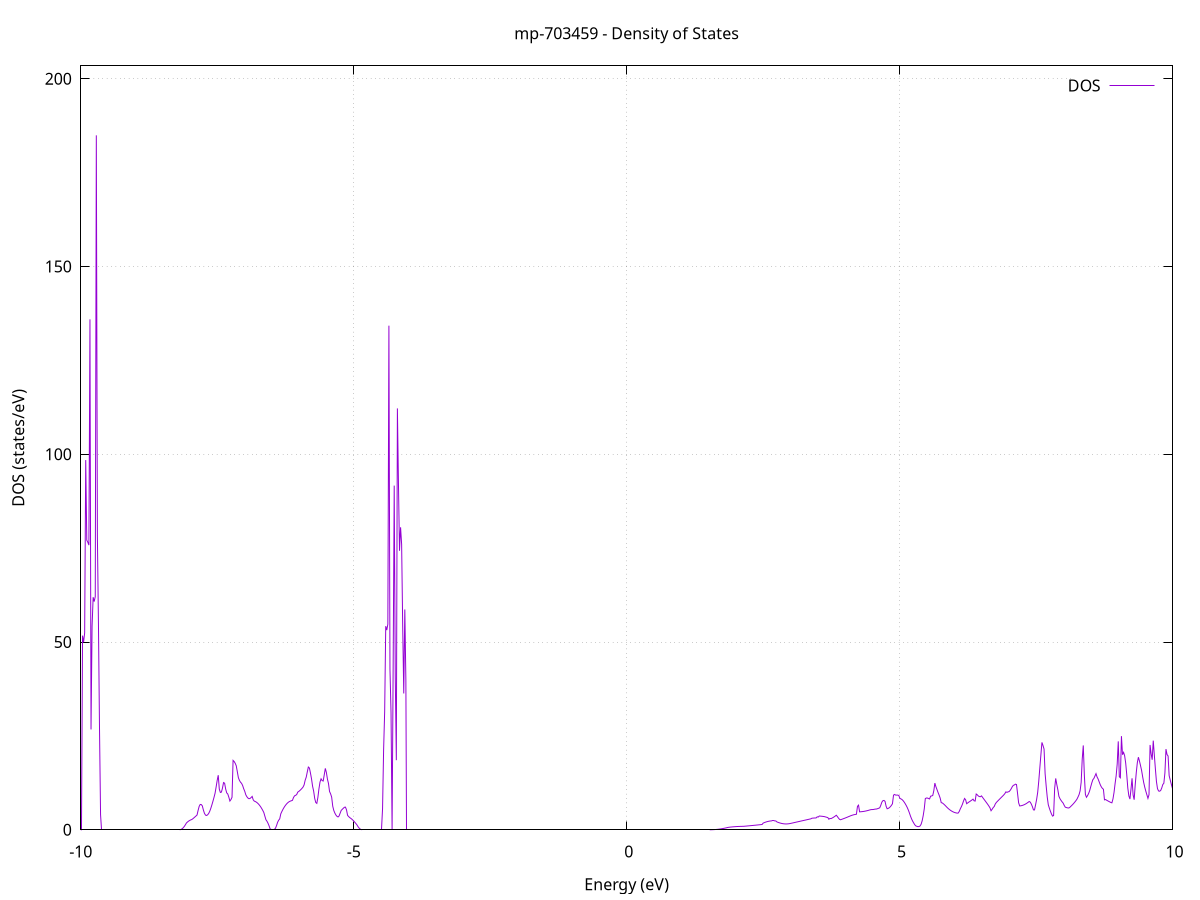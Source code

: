 set title 'mp-703459 - Density of States'
set xlabel 'Energy (eV)'
set ylabel 'DOS (states/eV)'
set grid
set xrange [-10:10]
set yrange [0:203.459]
set xzeroaxis lt -1
set terminal png size 800,600
set output 'mp-703459_dos_gnuplot.png'
plot '-' using 1:2 with lines title 'DOS'
-24.359000 0.000000
-24.339500 0.000000
-24.320100 0.000000
-24.300700 0.000000
-24.281300 0.000000
-24.261900 0.000000
-24.242400 0.000000
-24.223000 0.000000
-24.203600 0.000000
-24.184200 0.000000
-24.164800 0.000000
-24.145300 0.000000
-24.125900 0.000000
-24.106500 0.000000
-24.087100 0.000000
-24.067600 0.000000
-24.048200 0.000000
-24.028800 0.000000
-24.009400 0.000000
-23.990000 0.000000
-23.970500 0.000000
-23.951100 0.000000
-23.931700 0.000000
-23.912300 0.000000
-23.892900 0.000000
-23.873400 0.000000
-23.854000 0.000000
-23.834600 0.000000
-23.815200 0.000000
-23.795800 0.000000
-23.776300 0.000000
-23.756900 0.000000
-23.737500 0.000000
-23.718100 0.000000
-23.698600 0.000000
-23.679200 0.000000
-23.659800 0.000000
-23.640400 0.000000
-23.621000 0.000000
-23.601500 0.000000
-23.582100 0.000000
-23.562700 0.000000
-23.543300 0.000000
-23.523900 0.000000
-23.504400 0.000000
-23.485000 0.000000
-23.465600 0.000000
-23.446200 0.000000
-23.426800 0.000000
-23.407300 0.000000
-23.387900 0.000000
-23.368500 0.000000
-23.349100 0.000000
-23.329600 0.000000
-23.310200 0.000000
-23.290800 0.000000
-23.271400 0.000000
-23.252000 0.000000
-23.232500 0.000000
-23.213100 0.000000
-23.193700 0.000000
-23.174300 0.000000
-23.154900 0.000000
-23.135400 0.000000
-23.116000 0.000000
-23.096600 0.000000
-23.077200 0.000000
-23.057800 0.000000
-23.038300 0.000000
-23.018900 0.000000
-22.999500 0.000000
-22.980100 0.000000
-22.960600 0.000000
-22.941200 0.000000
-22.921800 0.000000
-22.902400 0.000000
-22.883000 0.000000
-22.863500 0.000000
-22.844100 0.000000
-22.824700 0.000000
-22.805300 0.000000
-22.785900 0.000000
-22.766400 0.000000
-22.747000 0.000000
-22.727600 0.000000
-22.708200 0.000000
-22.688800 0.000000
-22.669300 0.000000
-22.649900 0.000000
-22.630500 0.000000
-22.611100 0.000000
-22.591600 0.004800
-22.572200 0.696000
-22.552800 2.556900
-22.533400 4.696600
-22.514000 5.543200
-22.494500 5.868200
-22.475100 6.819500
-22.455700 7.819100
-22.436300 11.737300
-22.416900 13.962700
-22.397400 11.924900
-22.378000 9.285800
-22.358600 9.576100
-22.339200 11.947300
-22.319800 14.297200
-22.300300 16.611300
-22.280900 23.280900
-22.261500 24.673600
-22.242100 19.094200
-22.222600 22.243700
-22.203200 22.740400
-22.183800 19.374300
-22.164400 18.256000
-22.145000 14.407600
-22.125500 23.028400
-22.106100 34.092700
-22.086700 29.397000
-22.067300 25.472700
-22.047900 24.138200
-22.028400 24.083700
-22.009000 21.648500
-21.989600 18.915600
-21.970200 19.965900
-21.950800 18.931800
-21.931300 16.243100
-21.911900 15.037200
-21.892500 13.592600
-21.873100 11.793300
-21.853600 9.639200
-21.834200 5.021400
-21.814800 3.050300
-21.795400 0.480300
-21.776000 0.000000
-21.756500 0.118400
-21.737100 2.664300
-21.717700 4.636200
-21.698300 7.932900
-21.678900 11.013200
-21.659400 12.748600
-21.640000 14.166200
-21.620600 15.266100
-21.601200 17.280400
-21.581800 18.834200
-21.562300 18.463100
-21.542900 18.611800
-21.523500 21.248700
-21.504100 21.972800
-21.484600 22.706700
-21.465200 23.612800
-21.445800 27.674800
-21.426400 31.234600
-21.407000 21.403900
-21.387500 12.787100
-21.368100 15.074900
-21.348700 17.066300
-21.329300 18.613600
-21.309900 21.384900
-21.290400 18.464800
-21.271000 17.845300
-21.251600 21.286900
-21.232200 20.231200
-21.212800 14.710600
-21.193300 13.009000
-21.173900 11.287700
-21.154500 9.546900
-21.135100 7.866500
-21.115600 7.728200
-21.096200 9.304700
-21.076800 11.590100
-21.057400 10.925500
-21.038000 8.716900
-21.018500 6.321200
-20.999100 5.641100
-20.979700 4.989100
-20.960300 4.621300
-20.940900 4.284500
-20.921400 3.629900
-20.902000 2.207900
-20.882600 0.906500
-20.863200 0.175000
-20.843800 0.000000
-20.824300 0.000000
-20.804900 0.000000
-20.785500 0.000000
-20.766100 0.000000
-20.746600 0.000000
-20.727200 0.000000
-20.707800 0.000000
-20.688400 0.000000
-20.669000 0.000000
-20.649500 0.000000
-20.630100 0.000000
-20.610700 0.000000
-20.591300 0.000000
-20.571900 0.000000
-20.552400 0.000000
-20.533000 0.000000
-20.513600 0.000000
-20.494200 0.000000
-20.474800 0.000000
-20.455300 0.000000
-20.435900 0.000000
-20.416500 0.000000
-20.397100 0.000000
-20.377600 0.000000
-20.358200 0.000000
-20.338800 0.000000
-20.319400 0.000000
-20.300000 0.000000
-20.280500 0.000000
-20.261100 0.000000
-20.241700 0.000000
-20.222300 0.000000
-20.202900 0.000000
-20.183400 0.000000
-20.164000 0.000000
-20.144600 0.000000
-20.125200 0.000000
-20.105700 0.000000
-20.086300 0.000000
-20.066900 0.000000
-20.047500 0.000000
-20.028100 0.000000
-20.008600 0.000000
-19.989200 0.000000
-19.969800 0.000000
-19.950400 0.000000
-19.931000 0.000000
-19.911500 0.000000
-19.892100 0.000000
-19.872700 0.000000
-19.853300 0.000000
-19.833900 0.000000
-19.814400 0.000000
-19.795000 0.000000
-19.775600 0.000000
-19.756200 0.000000
-19.736700 0.000000
-19.717300 0.000000
-19.697900 0.000000
-19.678500 0.000000
-19.659100 0.000000
-19.639600 0.000000
-19.620200 0.000000
-19.600800 0.000000
-19.581400 0.000000
-19.562000 0.000000
-19.542500 0.000000
-19.523100 0.000000
-19.503700 0.000000
-19.484300 0.000000
-19.464900 0.000000
-19.445400 0.000000
-19.426000 0.000000
-19.406600 0.000000
-19.387200 0.000000
-19.367700 0.000000
-19.348300 0.000000
-19.328900 0.000000
-19.309500 0.000000
-19.290100 0.000000
-19.270600 0.000000
-19.251200 0.000000
-19.231800 0.000000
-19.212400 0.000000
-19.193000 0.000000
-19.173500 0.000000
-19.154100 0.000000
-19.134700 0.000000
-19.115300 0.000000
-19.095900 0.000000
-19.076400 0.000000
-19.057000 0.000000
-19.037600 0.000000
-19.018200 0.000000
-18.998700 0.000000
-18.979300 0.000000
-18.959900 0.000000
-18.940500 0.000000
-18.921100 0.000000
-18.901600 0.000000
-18.882200 0.000000
-18.862800 0.000000
-18.843400 0.000000
-18.824000 0.000000
-18.804500 0.000000
-18.785100 0.000000
-18.765700 0.000000
-18.746300 0.000000
-18.726900 0.000000
-18.707400 0.000000
-18.688000 0.000000
-18.668600 0.000000
-18.649200 0.000000
-18.629700 0.000000
-18.610300 0.000000
-18.590900 0.000000
-18.571500 0.000000
-18.552100 0.000000
-18.532600 0.000000
-18.513200 0.000000
-18.493800 0.000000
-18.474400 0.000000
-18.455000 0.000000
-18.435500 0.000000
-18.416100 0.000000
-18.396700 0.000000
-18.377300 0.000000
-18.357900 0.000000
-18.338400 0.000000
-18.319000 0.000000
-18.299600 0.000000
-18.280200 0.000000
-18.260700 0.000000
-18.241300 0.000000
-18.221900 0.000000
-18.202500 0.000000
-18.183100 0.000000
-18.163600 0.000000
-18.144200 0.000000
-18.124800 0.000000
-18.105400 0.000000
-18.086000 0.000000
-18.066500 0.000000
-18.047100 0.000000
-18.027700 0.000000
-18.008300 0.000000
-17.988900 0.000000
-17.969400 0.000000
-17.950000 0.000000
-17.930600 0.000000
-17.911200 0.000000
-17.891700 0.000000
-17.872300 0.000000
-17.852900 0.000000
-17.833500 0.000000
-17.814100 0.000000
-17.794600 0.000000
-17.775200 0.000000
-17.755800 0.000000
-17.736400 0.000000
-17.717000 0.000000
-17.697500 0.000000
-17.678100 0.000000
-17.658700 0.000000
-17.639300 0.000000
-17.619900 0.000000
-17.600400 0.000000
-17.581000 0.000000
-17.561600 0.000000
-17.542200 0.000000
-17.522700 0.000000
-17.503300 0.000000
-17.483900 0.000000
-17.464500 0.000000
-17.445100 0.000000
-17.425600 0.000000
-17.406200 0.000000
-17.386800 0.000000
-17.367400 0.000000
-17.348000 0.000000
-17.328500 0.000000
-17.309100 0.000000
-17.289700 0.000000
-17.270300 0.000000
-17.250900 0.000000
-17.231400 0.000000
-17.212000 0.000000
-17.192600 0.000000
-17.173200 0.000000
-17.153700 0.000000
-17.134300 0.000000
-17.114900 0.000000
-17.095500 0.000000
-17.076100 0.000000
-17.056600 0.000000
-17.037200 0.000000
-17.017800 0.000000
-16.998400 0.000000
-16.979000 0.000000
-16.959500 0.000000
-16.940100 0.000000
-16.920700 0.000000
-16.901300 0.000000
-16.881900 0.000000
-16.862400 0.000000
-16.843000 0.000000
-16.823600 0.000000
-16.804200 0.000000
-16.784700 0.000000
-16.765300 0.000000
-16.745900 0.000000
-16.726500 0.000000
-16.707100 0.000000
-16.687600 0.000000
-16.668200 0.000000
-16.648800 0.000000
-16.629400 0.000000
-16.610000 0.000000
-16.590500 0.000000
-16.571100 0.000000
-16.551700 0.000000
-16.532300 0.000000
-16.512900 0.000000
-16.493400 0.000000
-16.474000 0.000000
-16.454600 0.000000
-16.435200 0.000000
-16.415700 0.000000
-16.396300 0.000000
-16.376900 0.000000
-16.357500 0.000000
-16.338100 0.000000
-16.318600 0.000000
-16.299200 0.000000
-16.279800 0.000000
-16.260400 0.000000
-16.241000 0.000000
-16.221500 0.000000
-16.202100 0.000000
-16.182700 0.000000
-16.163300 0.000000
-16.143900 0.000000
-16.124400 0.000000
-16.105000 0.000000
-16.085600 0.000000
-16.066200 0.000000
-16.046700 0.000000
-16.027300 0.000000
-16.007900 0.000000
-15.988500 0.000000
-15.969100 0.000000
-15.949600 0.000000
-15.930200 0.000000
-15.910800 0.000000
-15.891400 0.000000
-15.872000 0.000000
-15.852500 0.000000
-15.833100 0.000000
-15.813700 0.000000
-15.794300 0.000000
-15.774900 0.000000
-15.755400 0.000000
-15.736000 0.000000
-15.716600 0.000000
-15.697200 0.000000
-15.677700 0.000000
-15.658300 0.000000
-15.638900 0.000000
-15.619500 0.000000
-15.600100 0.000000
-15.580600 0.000000
-15.561200 0.000000
-15.541800 0.000000
-15.522400 0.000000
-15.503000 0.000000
-15.483500 0.000000
-15.464100 0.000000
-15.444700 0.000000
-15.425300 0.000000
-15.405900 0.000000
-15.386400 0.000000
-15.367000 0.000000
-15.347600 0.000000
-15.328200 0.000000
-15.308700 0.000000
-15.289300 0.000000
-15.269900 0.000000
-15.250500 0.000000
-15.231100 0.000000
-15.211600 0.000000
-15.192200 0.000000
-15.172800 0.000000
-15.153400 0.000000
-15.134000 0.000000
-15.114500 0.000000
-15.095100 0.000000
-15.075700 0.000000
-15.056300 0.000000
-15.036900 0.000000
-15.017400 0.000000
-14.998000 0.000000
-14.978600 0.000000
-14.959200 0.000000
-14.939700 0.000000
-14.920300 0.000000
-14.900900 0.000000
-14.881500 0.000000
-14.862100 0.000000
-14.842600 0.000000
-14.823200 0.000000
-14.803800 0.000000
-14.784400 0.000000
-14.765000 0.000000
-14.745500 0.000000
-14.726100 0.000000
-14.706700 0.000000
-14.687300 0.000000
-14.667900 0.000000
-14.648400 0.000000
-14.629000 0.000000
-14.609600 0.000000
-14.590200 0.000000
-14.570700 0.000000
-14.551300 0.000000
-14.531900 0.000000
-14.512500 0.000000
-14.493100 0.000000
-14.473600 0.000000
-14.454200 0.000000
-14.434800 0.000000
-14.415400 0.000000
-14.396000 0.000000
-14.376500 0.000000
-14.357100 0.000000
-14.337700 0.000000
-14.318300 0.000000
-14.298900 0.000000
-14.279400 0.000000
-14.260000 0.000000
-14.240600 0.000000
-14.221200 0.000000
-14.201700 0.000000
-14.182300 0.000000
-14.162900 0.000000
-14.143500 0.000000
-14.124100 0.000000
-14.104600 0.000000
-14.085200 0.000000
-14.065800 0.000000
-14.046400 0.000000
-14.027000 0.000000
-14.007500 0.000000
-13.988100 0.000000
-13.968700 0.000000
-13.949300 0.000000
-13.929900 0.000000
-13.910400 0.000000
-13.891000 0.000000
-13.871600 0.000000
-13.852200 0.000000
-13.832700 0.000000
-13.813300 0.000000
-13.793900 0.000000
-13.774500 0.000000
-13.755100 0.000000
-13.735600 0.000000
-13.716200 0.000000
-13.696800 0.000000
-13.677400 0.000000
-13.658000 0.000000
-13.638500 0.000000
-13.619100 0.000000
-13.599700 0.000000
-13.580300 0.000000
-13.560900 0.000000
-13.541400 0.000000
-13.522000 0.000000
-13.502600 0.000000
-13.483200 0.000000
-13.463700 0.000000
-13.444300 0.000000
-13.424900 0.000000
-13.405500 0.000000
-13.386100 0.000000
-13.366600 0.000000
-13.347200 0.000000
-13.327800 0.000000
-13.308400 0.000000
-13.289000 0.000000
-13.269500 0.000000
-13.250100 0.000000
-13.230700 0.000000
-13.211300 0.000000
-13.191800 0.000000
-13.172400 0.000000
-13.153000 0.000000
-13.133600 0.000000
-13.114200 0.000000
-13.094700 0.000000
-13.075300 0.000000
-13.055900 0.000000
-13.036500 0.000000
-13.017100 0.000000
-12.997600 0.000000
-12.978200 0.000000
-12.958800 0.000000
-12.939400 0.000000
-12.920000 0.000000
-12.900500 0.000000
-12.881100 0.000000
-12.861700 0.000000
-12.842300 0.000000
-12.822800 0.000000
-12.803400 0.000000
-12.784000 0.000000
-12.764600 0.000000
-12.745200 0.000000
-12.725700 0.000000
-12.706300 0.000000
-12.686900 0.000000
-12.667500 0.000000
-12.648100 0.000000
-12.628600 0.000000
-12.609200 0.000000
-12.589800 0.000000
-12.570400 0.000000
-12.551000 0.000000
-12.531500 0.000000
-12.512100 0.000000
-12.492700 0.000000
-12.473300 0.000000
-12.453800 0.000000
-12.434400 0.000000
-12.415000 0.000000
-12.395600 0.000000
-12.376200 0.000000
-12.356700 0.000000
-12.337300 0.000000
-12.317900 0.000000
-12.298500 0.000000
-12.279100 0.000000
-12.259600 0.000000
-12.240200 0.000000
-12.220800 0.000000
-12.201400 0.000000
-12.182000 0.000000
-12.162500 0.000000
-12.143100 0.000000
-12.123700 0.000000
-12.104300 0.000000
-12.084800 0.000000
-12.065400 0.000000
-12.046000 0.000000
-12.026600 0.000000
-12.007200 0.000000
-11.987700 0.000000
-11.968300 0.000000
-11.948900 0.000000
-11.929500 0.000000
-11.910100 0.000000
-11.890600 0.000000
-11.871200 0.000000
-11.851800 0.000000
-11.832400 0.000000
-11.813000 0.000000
-11.793500 0.000000
-11.774100 0.000000
-11.754700 0.000000
-11.735300 0.000000
-11.715800 0.000000
-11.696400 0.000000
-11.677000 0.000000
-11.657600 0.000000
-11.638200 0.000000
-11.618700 0.000000
-11.599300 0.000000
-11.579900 0.000000
-11.560500 0.000000
-11.541100 0.000000
-11.521600 0.000000
-11.502200 0.000000
-11.482800 0.000000
-11.463400 0.000000
-11.444000 0.000000
-11.424500 0.000000
-11.405100 0.000000
-11.385700 0.000000
-11.366300 0.000000
-11.346800 0.000000
-11.327400 0.000000
-11.308000 0.000000
-11.288600 0.000000
-11.269200 0.000000
-11.249700 0.000000
-11.230300 0.000000
-11.210900 0.000000
-11.191500 0.000000
-11.172100 0.000000
-11.152600 0.000000
-11.133200 0.000000
-11.113800 0.000000
-11.094400 0.000000
-11.075000 0.000000
-11.055500 0.000000
-11.036100 0.000000
-11.016700 0.000000
-10.997300 0.000000
-10.977800 0.000000
-10.958400 0.000000
-10.939000 0.000000
-10.919600 0.000000
-10.900200 0.000000
-10.880700 0.000000
-10.861300 0.000000
-10.841900 0.000000
-10.822500 0.000000
-10.803100 0.000000
-10.783600 0.000000
-10.764200 0.000000
-10.744800 0.000000
-10.725400 0.000000
-10.706000 0.000000
-10.686500 0.000000
-10.667100 0.000000
-10.647700 0.000000
-10.628300 0.000000
-10.608800 0.000000
-10.589400 0.000000
-10.570000 0.000000
-10.550600 0.000000
-10.531200 0.000000
-10.511700 0.000000
-10.492300 0.000000
-10.472900 0.000000
-10.453500 0.000000
-10.434100 0.000000
-10.414600 0.000000
-10.395200 0.000000
-10.375800 0.000000
-10.356400 0.000000
-10.337000 0.000000
-10.317500 0.000000
-10.298100 0.000000
-10.278700 0.000000
-10.259300 0.000000
-10.239800 0.000000
-10.220400 0.000000
-10.201000 0.000000
-10.181600 0.000000
-10.162200 0.000000
-10.142700 0.000000
-10.123300 0.000000
-10.103900 0.000000
-10.084500 0.000000
-10.065100 0.000000
-10.045600 0.000000
-10.026200 0.000000
-10.006800 0.000000
-9.987400 0.000000
-9.968000 51.710200
-9.948500 49.960600
-9.929100 52.451500
-9.909700 98.464300
-9.890300 77.132100
-9.870800 76.567000
-9.851400 75.818200
-9.832000 135.949700
-9.812600 26.716000
-9.793200 54.207700
-9.773700 61.943900
-9.754300 60.782700
-9.734900 62.101800
-9.715500 184.962600
-9.696100 78.384600
-9.676600 55.004100
-9.657200 27.086400
-9.637800 4.003800
-9.618400 0.000000
-9.599000 0.000000
-9.579500 0.000000
-9.560100 0.000000
-9.540700 0.000000
-9.521300 0.000000
-9.501800 0.000000
-9.482400 0.000000
-9.463000 0.000000
-9.443600 0.000000
-9.424200 0.000000
-9.404700 0.000000
-9.385300 0.000000
-9.365900 0.000000
-9.346500 0.000000
-9.327100 0.000000
-9.307600 0.000000
-9.288200 0.000000
-9.268800 0.000000
-9.249400 0.000000
-9.230000 0.000000
-9.210500 0.000000
-9.191100 0.000000
-9.171700 0.000000
-9.152300 0.000000
-9.132800 0.000000
-9.113400 0.000000
-9.094000 0.000000
-9.074600 0.000000
-9.055200 0.000000
-9.035700 0.000000
-9.016300 0.000000
-8.996900 0.000000
-8.977500 0.000000
-8.958100 0.000000
-8.938600 0.000000
-8.919200 0.000000
-8.899800 0.000000
-8.880400 0.000000
-8.861000 0.000000
-8.841500 0.000000
-8.822100 0.000000
-8.802700 0.000000
-8.783300 0.000000
-8.763800 0.000000
-8.744400 0.000000
-8.725000 0.000000
-8.705600 0.000000
-8.686200 0.000000
-8.666700 0.000000
-8.647300 0.000000
-8.627900 0.000000
-8.608500 0.000000
-8.589100 0.000000
-8.569600 0.000000
-8.550200 0.000000
-8.530800 0.000000
-8.511400 0.000000
-8.492000 0.000000
-8.472500 0.000000
-8.453100 0.000000
-8.433700 0.000000
-8.414300 0.000000
-8.394800 0.000000
-8.375400 0.000000
-8.356000 0.000000
-8.336600 0.000000
-8.317200 0.000000
-8.297700 0.000000
-8.278300 0.000000
-8.258900 0.000000
-8.239500 0.000000
-8.220100 0.000000
-8.200600 0.000000
-8.181200 0.015000
-8.161800 0.107800
-8.142400 0.285400
-8.123000 0.547900
-8.103500 0.895200
-8.084100 1.327300
-8.064700 1.808000
-8.045300 2.070600
-8.025800 2.293500
-8.006400 2.476700
-7.987000 2.620200
-7.967600 2.724000
-7.948200 2.925100
-7.928700 3.164900
-7.909300 3.412400
-7.889900 3.667600
-7.870500 3.930500
-7.851100 5.147400
-7.831600 6.223000
-7.812200 6.747200
-7.792800 6.718100
-7.773400 6.364300
-7.754000 5.251100
-7.734500 4.379400
-7.715100 3.901400
-7.695700 3.807300
-7.676300 3.983700
-7.656800 4.360300
-7.637400 4.936900
-7.618000 5.713600
-7.598600 6.618000
-7.579200 7.588400
-7.559700 8.624600
-7.540300 9.726700
-7.520900 11.367800
-7.501500 13.135100
-7.482100 14.534100
-7.462600 10.821500
-7.443200 9.943600
-7.423800 10.031300
-7.404400 11.097400
-7.385000 12.578600
-7.365500 12.410800
-7.346100 10.870300
-7.326700 9.822100
-7.307300 9.529500
-7.287800 8.683300
-7.268400 7.652700
-7.249000 8.045000
-7.229600 8.656100
-7.210200 18.481800
-7.190700 18.189600
-7.171300 17.714100
-7.151900 17.043400
-7.132500 15.462100
-7.113100 13.883700
-7.093600 13.154700
-7.074200 12.678600
-7.054800 12.372300
-7.035400 11.809600
-7.016000 10.948200
-6.996500 10.255500
-6.977100 9.321700
-6.957700 8.807900
-6.938300 8.453500
-6.918800 8.274100
-6.899400 8.340300
-6.880000 8.584700
-6.860600 8.885300
-6.841200 7.972800
-6.821700 7.633400
-6.802300 7.521300
-6.782900 7.353000
-6.763500 7.128600
-6.744100 6.847900
-6.724600 6.511100
-6.705200 6.118100
-6.685800 5.669000
-6.666400 5.163600
-6.647000 4.602100
-6.627500 3.615900
-6.608100 2.668400
-6.588700 2.263200
-6.569300 1.710500
-6.549800 1.010200
-6.530400 0.197400
-6.511000 0.000000
-6.491600 0.000000
-6.472200 0.000000
-6.452700 0.099500
-6.433300 0.417300
-6.413900 1.112400
-6.394500 1.986700
-6.375100 2.542300
-6.355600 2.914200
-6.336200 4.240700
-6.316800 4.856000
-6.297400 5.411800
-6.278000 5.908200
-6.258500 6.345100
-6.239100 6.722500
-6.219700 7.040500
-6.200300 7.298900
-6.180800 7.497900
-6.161400 7.637400
-6.142000 7.728400
-6.122600 7.840200
-6.103200 8.586500
-6.083700 9.038500
-6.064300 9.174800
-6.044900 9.374300
-6.025500 10.025500
-6.006100 10.214800
-5.986600 10.458600
-5.967200 10.730900
-5.947800 11.031900
-5.928400 11.372400
-5.908900 11.956900
-5.889500 13.196300
-5.870100 14.007600
-5.850700 15.407100
-5.831300 16.708200
-5.811800 16.453800
-5.792400 15.104500
-5.773000 13.561400
-5.753600 11.610300
-5.734200 10.308400
-5.714700 8.348800
-5.695300 7.258700
-5.675900 7.028400
-5.656500 8.616700
-5.637100 10.917300
-5.617600 12.700700
-5.598200 13.573300
-5.578800 13.105300
-5.559400 12.985400
-5.539900 14.626300
-5.520500 16.350500
-5.501100 15.288900
-5.481700 13.499200
-5.462300 12.319400
-5.442800 10.199400
-5.423400 9.569600
-5.404000 8.689800
-5.384600 6.290500
-5.365200 5.153600
-5.345700 4.451900
-5.326300 3.927200
-5.306900 3.579600
-5.287500 3.411700
-5.268100 3.675400
-5.248600 4.425200
-5.229200 5.152600
-5.209800 5.447500
-5.190400 5.727100
-5.170900 5.991300
-5.151500 6.039100
-5.132100 5.309400
-5.112700 3.843800
-5.093300 3.524400
-5.073800 3.251400
-5.054400 3.057100
-5.035000 2.828900
-5.015600 2.567000
-4.996200 2.271300
-4.976700 1.942000
-4.957300 1.610900
-4.937900 1.235200
-4.918500 0.776500
-4.899100 0.423800
-4.879600 0.177100
-4.860200 0.036300
-4.840800 0.000000
-4.821400 0.000000
-4.801900 0.000000
-4.782500 0.000000
-4.763100 0.000000
-4.743700 0.000000
-4.724300 0.000000
-4.704800 0.000000
-4.685400 0.000000
-4.666000 0.000000
-4.646600 0.000000
-4.627200 0.000000
-4.607700 0.000000
-4.588300 0.000000
-4.568900 0.000000
-4.549500 0.000000
-4.530100 0.000000
-4.510600 0.000000
-4.491200 0.000000
-4.471800 5.611100
-4.452400 21.283300
-4.432900 31.514300
-4.413500 54.229700
-4.394100 53.184700
-4.374700 54.770000
-4.355300 134.262200
-4.335800 42.839600
-4.316400 31.148700
-4.297000 0.000000
-4.277600 43.239800
-4.258200 91.668000
-4.238700 40.753900
-4.219300 18.534000
-4.199900 112.222100
-4.180500 92.364500
-4.161100 74.302000
-4.141600 80.564500
-4.122200 76.016700
-4.102800 54.304900
-4.083400 36.310700
-4.063900 58.674900
-4.044500 39.875700
-4.025100 0.000000
-4.005700 0.000000
-3.986300 0.000000
-3.966800 0.000000
-3.947400 0.000000
-3.928000 0.000000
-3.908600 0.000000
-3.889200 0.000000
-3.869700 0.000000
-3.850300 0.000000
-3.830900 0.000000
-3.811500 0.000000
-3.792100 0.000000
-3.772600 0.000000
-3.753200 0.000000
-3.733800 0.000000
-3.714400 0.000000
-3.694900 0.000000
-3.675500 0.000000
-3.656100 0.000000
-3.636700 0.000000
-3.617300 0.000000
-3.597800 0.000000
-3.578400 0.000000
-3.559000 0.000000
-3.539600 0.000000
-3.520200 0.000000
-3.500700 0.000000
-3.481300 0.000000
-3.461900 0.000000
-3.442500 0.000000
-3.423100 0.000000
-3.403600 0.000000
-3.384200 0.000000
-3.364800 0.000000
-3.345400 0.000000
-3.325900 0.000000
-3.306500 0.000000
-3.287100 0.000000
-3.267700 0.000000
-3.248300 0.000000
-3.228800 0.000000
-3.209400 0.000000
-3.190000 0.000000
-3.170600 0.000000
-3.151200 0.000000
-3.131700 0.000000
-3.112300 0.000000
-3.092900 0.000000
-3.073500 0.000000
-3.054100 0.000000
-3.034600 0.000000
-3.015200 0.000000
-2.995800 0.000000
-2.976400 0.000000
-2.956900 0.000000
-2.937500 0.000000
-2.918100 0.000000
-2.898700 0.000000
-2.879300 0.000000
-2.859800 0.000000
-2.840400 0.000000
-2.821000 0.000000
-2.801600 0.000000
-2.782200 0.000000
-2.762700 0.000000
-2.743300 0.000000
-2.723900 0.000000
-2.704500 0.000000
-2.685100 0.000000
-2.665600 0.000000
-2.646200 0.000000
-2.626800 0.000000
-2.607400 0.000000
-2.587900 0.000000
-2.568500 0.000000
-2.549100 0.000000
-2.529700 0.000000
-2.510300 0.000000
-2.490800 0.000000
-2.471400 0.000000
-2.452000 0.000000
-2.432600 0.000000
-2.413200 0.000000
-2.393700 0.000000
-2.374300 0.000000
-2.354900 0.000000
-2.335500 0.000000
-2.316100 0.000000
-2.296600 0.000000
-2.277200 0.000000
-2.257800 0.000000
-2.238400 0.000000
-2.218900 0.000000
-2.199500 0.000000
-2.180100 0.000000
-2.160700 0.000000
-2.141300 0.000000
-2.121800 0.000000
-2.102400 0.000000
-2.083000 0.000000
-2.063600 0.000000
-2.044200 0.000000
-2.024700 0.000000
-2.005300 0.000000
-1.985900 0.000000
-1.966500 0.000000
-1.947100 0.000000
-1.927600 0.000000
-1.908200 0.000000
-1.888800 0.000000
-1.869400 0.000000
-1.849900 0.000000
-1.830500 0.000000
-1.811100 0.000000
-1.791700 0.000000
-1.772300 0.000000
-1.752800 0.000000
-1.733400 0.000000
-1.714000 0.000000
-1.694600 0.000000
-1.675200 0.000000
-1.655700 0.000000
-1.636300 0.000000
-1.616900 0.000000
-1.597500 0.000000
-1.578100 0.000000
-1.558600 0.000000
-1.539200 0.000000
-1.519800 0.000000
-1.500400 0.000000
-1.480900 0.000000
-1.461500 0.000000
-1.442100 0.000000
-1.422700 0.000000
-1.403300 0.000000
-1.383800 0.000000
-1.364400 0.000000
-1.345000 0.000000
-1.325600 0.000000
-1.306200 0.000000
-1.286700 0.000000
-1.267300 0.000000
-1.247900 0.000000
-1.228500 0.000000
-1.209100 0.000000
-1.189600 0.000000
-1.170200 0.000000
-1.150800 0.000000
-1.131400 0.000000
-1.111900 0.000000
-1.092500 0.000000
-1.073100 0.000000
-1.053700 0.000000
-1.034300 0.000000
-1.014800 0.000000
-0.995400 0.000000
-0.976000 0.000000
-0.956600 0.000000
-0.937200 0.000000
-0.917700 0.000000
-0.898300 0.000000
-0.878900 0.000000
-0.859500 0.000000
-0.840100 0.000000
-0.820600 0.000000
-0.801200 0.000000
-0.781800 0.000000
-0.762400 0.000000
-0.742900 0.000000
-0.723500 0.000000
-0.704100 0.000000
-0.684700 0.000000
-0.665300 0.000000
-0.645800 0.000000
-0.626400 0.000000
-0.607000 0.000000
-0.587600 0.000000
-0.568200 0.000000
-0.548700 0.000000
-0.529300 0.000000
-0.509900 0.000000
-0.490500 0.000000
-0.471100 0.000000
-0.451600 0.000000
-0.432200 0.000000
-0.412800 0.000000
-0.393400 0.000000
-0.373900 0.000000
-0.354500 0.000000
-0.335100 0.000000
-0.315700 0.000000
-0.296300 0.000000
-0.276800 0.000000
-0.257400 0.000000
-0.238000 0.000000
-0.218600 0.000000
-0.199200 0.000000
-0.179700 0.000000
-0.160300 0.000000
-0.140900 0.000000
-0.121500 0.000000
-0.102100 0.000000
-0.082600 0.000000
-0.063200 0.000000
-0.043800 0.000000
-0.024400 0.000000
-0.004900 0.000000
0.014500 0.000000
0.033900 0.000000
0.053300 0.000000
0.072700 0.000000
0.092200 0.000000
0.111600 0.000000
0.131000 0.000000
0.150400 0.000000
0.169800 0.000000
0.189300 0.000000
0.208700 0.000000
0.228100 0.000000
0.247500 0.000000
0.266900 0.000000
0.286400 0.000000
0.305800 0.000000
0.325200 0.000000
0.344600 0.000000
0.364100 0.000000
0.383500 0.000000
0.402900 0.000000
0.422300 0.000000
0.441700 0.000000
0.461200 0.000000
0.480600 0.000000
0.500000 0.000000
0.519400 0.000000
0.538800 0.000000
0.558300 0.000000
0.577700 0.000000
0.597100 0.000000
0.616500 0.000000
0.635900 0.000000
0.655400 0.000000
0.674800 0.000000
0.694200 0.000000
0.713600 0.000000
0.733100 0.000000
0.752500 0.000000
0.771900 0.000000
0.791300 0.000000
0.810700 0.000000
0.830200 0.000000
0.849600 0.000000
0.869000 0.000000
0.888400 0.000000
0.907800 0.000000
0.927300 0.000000
0.946700 0.000000
0.966100 0.000000
0.985500 0.000000
1.005000 0.000000
1.024400 0.000000
1.043800 0.000000
1.063200 0.000000
1.082600 0.000000
1.102100 0.000000
1.121500 0.000000
1.140900 0.000000
1.160300 0.000000
1.179700 0.000000
1.199200 0.000000
1.218600 0.000000
1.238000 0.000000
1.257400 0.000000
1.276800 0.000000
1.296300 0.000000
1.315700 0.000000
1.335100 0.000000
1.354500 0.000000
1.374000 0.000000
1.393400 0.000000
1.412800 0.000000
1.432200 0.000000
1.451600 0.000000
1.471100 0.000000
1.490500 0.000000
1.509900 0.000000
1.529300 0.001700
1.548700 0.007300
1.568200 0.016900
1.587600 0.030400
1.607000 0.047900
1.626400 0.069300
1.645800 0.094700
1.665300 0.124000
1.684700 0.157300
1.704100 0.194500
1.723500 0.235700
1.743000 0.280800
1.762400 0.329900
1.781800 0.382900
1.801200 0.439900
1.820600 0.501000
1.840100 0.567400
1.859500 0.639100
1.878900 0.679400
1.898300 0.711400
1.917700 0.741200
1.937200 0.768700
1.956600 0.794000
1.976000 0.817000
1.995400 0.837700
2.014800 0.856200
2.034300 0.872500
2.053700 0.886500
2.073100 0.898200
2.092500 0.907700
2.112000 0.915000
2.131400 0.920000
2.150800 0.933300
2.170200 0.959100
2.189600 0.985100
2.209100 1.011400
2.228500 1.037900
2.247900 1.064700
2.267300 1.091700
2.286700 1.119000
2.306200 1.146600
2.325600 1.174300
2.345000 1.202400
2.364400 1.230700
2.383800 1.259200
2.403300 1.288000
2.422700 1.317000
2.442100 1.346300
2.461500 1.375900
2.481000 1.405700
2.500400 1.772700
2.519800 1.894500
2.539200 2.003200
2.558600 2.098500
2.578100 2.180700
2.597500 2.249300
2.616900 2.304100
2.636300 2.345100
2.655700 2.372300
2.675200 2.385600
2.694600 2.385000
2.714000 2.370700
2.733400 2.342500
2.752800 2.096800
2.772300 1.986400
2.791700 1.886100
2.811100 1.797900
2.830500 1.722000
2.850000 1.658400
2.869400 1.607100
2.888800 1.573700
2.908200 1.556100
2.927600 1.554100
2.947100 1.567600
2.966500 1.596600
2.985900 1.641200
3.005300 1.697900
3.024700 1.761100
3.044200 1.825600
3.063600 1.890000
3.083000 1.954400
3.102400 2.018700
3.121800 2.083000
3.141300 2.147200
3.160700 2.211300
3.180100 2.275400
3.199500 2.339400
3.219000 2.403300
3.238400 2.467200
3.257800 2.531100
3.277200 2.594800
3.296600 2.658600
3.316100 2.722200
3.335500 2.785800
3.354900 2.849300
3.374300 2.912800
3.393700 3.078600
3.413200 3.106800
3.432600 3.129000
3.452000 3.145300
3.471400 3.155700
3.490800 3.448100
3.510300 3.395100
3.529700 3.662500
3.549100 3.638000
3.568500 3.609700
3.588000 3.577400
3.607400 3.541300
3.626800 3.488100
3.646200 3.408400
3.665600 3.328000
3.685100 3.256700
3.704500 2.805700
3.723900 3.011200
3.743300 2.969300
3.762700 3.109200
3.782200 3.269200
3.801600 3.449400
3.821000 3.649800
3.840400 3.870300
3.859800 3.535300
3.879300 3.132300
3.898700 2.792000
3.918100 2.664800
3.937500 2.766700
3.957000 2.870800
3.976400 2.977200
3.995800 3.085900
4.015200 3.196900
4.034600 3.310100
4.054100 3.425500
4.073500 3.543300
4.092900 3.663200
4.112300 3.776700
4.131700 3.875500
4.151200 3.960600
4.170600 4.032000
4.190000 4.089800
4.209400 4.133800
4.228800 6.247500
4.248300 6.561500
4.267700 4.777800
4.287100 4.796800
4.306500 4.823600
4.326000 4.858300
4.345400 4.900800
4.364800 4.951200
4.384200 5.009400
4.403600 5.075400
4.423100 5.149300
4.442500 5.232000
4.461900 5.318100
4.481300 5.370800
4.500700 5.384000
4.520200 5.404800
4.539600 5.467700
4.559000 5.511200
4.578400 5.532200
4.597800 5.625500
4.617300 5.730700
4.636700 5.855700
4.656100 6.523500
4.675500 7.353500
4.695000 7.749600
4.714400 7.819500
4.733800 7.568300
4.753200 6.275000
4.772600 5.594100
4.792100 5.690900
4.811500 5.873000
4.830900 6.140200
4.850300 6.492700
4.869700 6.930400
4.889200 9.218500
4.908600 9.412600
4.928000 9.232300
4.947400 9.228800
4.966800 9.240200
4.986300 9.127700
5.005700 8.362800
5.025100 8.226800
5.044500 8.051500
5.064000 7.769700
5.083400 7.393900
5.102800 6.955200
5.122200 6.458200
5.141600 5.896400
5.161100 5.235400
5.180500 4.470700
5.199900 3.641500
5.219300 2.924300
5.238700 2.319100
5.258200 1.826200
5.277600 1.349300
5.297000 1.038200
5.316400 0.919700
5.335800 0.830500
5.355300 0.855900
5.374700 1.003800
5.394100 1.453200
5.413500 2.373300
5.433000 3.764300
5.452400 5.592900
5.471800 8.314100
5.491200 8.463500
5.510600 8.451400
5.530100 8.316900
5.549500 8.212700
5.568900 8.944900
5.588300 9.012700
5.607700 9.134000
5.627200 10.394500
5.646600 12.434600
5.666000 11.460800
5.685400 10.712600
5.704800 9.939100
5.724300 9.234400
5.743700 8.442400
5.763100 7.225500
5.782500 7.146700
5.802000 6.932600
5.821400 6.677700
5.840800 6.396900
5.860200 6.097300
5.879600 5.817400
5.899100 5.562800
5.918500 5.333600
5.937900 5.129700
5.957300 4.951100
5.976700 4.797900
5.996200 4.670000
6.015600 4.567500
6.035000 4.490200
6.054400 4.438400
6.073800 4.457700
6.093300 4.885700
6.112700 5.577500
6.132100 6.146000
6.151500 6.801900
6.171000 7.644600
6.190400 8.337400
6.209800 8.004500
6.229200 6.947400
6.248600 7.159400
6.268100 7.358600
6.287500 7.545900
6.306900 7.738400
6.326300 7.943300
6.345700 8.160700
6.365200 7.718700
6.384600 7.649600
6.404000 9.524000
6.423400 9.308300
6.442800 9.001900
6.462300 8.835500
6.481700 8.809100
6.501100 9.025200
6.520500 8.632000
6.540000 8.248300
6.559400 7.870100
6.578800 7.490400
6.598200 7.109200
6.617600 6.719200
6.637100 6.296600
6.656500 5.839300
6.675900 5.068100
6.695300 5.448800
6.714700 5.902300
6.734200 6.208200
6.753600 6.874300
6.773000 7.275900
6.792400 7.568400
6.811800 7.858500
6.831300 8.146000
6.850700 8.431000
6.870100 8.713400
6.889500 8.993400
6.909000 9.282500
6.928400 9.622200
6.947800 10.097300
6.967200 9.969200
6.986600 10.092400
7.006100 10.163200
7.025500 10.482500
7.044900 10.915200
7.064300 11.461300
7.083700 11.829400
7.103200 11.939700
7.122600 12.150700
7.142000 12.059100
7.161400 9.688300
7.180800 7.203200
7.200300 6.348500
7.219700 6.382600
7.239100 6.445800
7.258500 6.532900
7.278000 6.644100
7.297400 6.779300
7.316800 6.938400
7.336200 7.121500
7.355600 7.326400
7.375100 7.532300
7.394500 7.354500
7.413900 6.835700
7.433300 6.160300
7.452700 5.303000
7.472200 5.284900
7.491600 6.652000
7.511000 8.089100
7.530400 9.973300
7.549800 12.919800
7.569300 16.473000
7.588700 19.909700
7.608100 23.272100
7.627500 22.454600
7.647000 21.492200
7.666400 14.946300
7.685800 11.645600
7.705200 8.717000
7.724600 6.661600
7.744100 5.746600
7.763500 4.925300
7.782900 4.197700
7.802300 3.640400
7.821700 3.789000
7.841200 11.057000
7.860600 13.680400
7.880000 12.086200
7.899400 10.681800
7.918900 8.915000
7.938300 8.286600
7.957700 7.835700
7.977100 7.446900
7.996500 7.105400
8.016000 6.499500
8.035400 6.022200
8.054800 5.919900
8.074200 5.845400
8.093600 5.798600
8.113100 5.888700
8.132500 6.173300
8.151900 6.440200
8.171300 6.729700
8.190700 7.041900
8.210200 7.376700
8.229600 7.734200
8.249000 8.138000
8.268400 8.714500
8.287900 9.346000
8.307300 10.360300
8.326700 12.641300
8.346100 18.787800
8.365500 22.466200
8.385000 14.571200
8.404400 9.385400
8.423800 8.655100
8.443200 9.086400
8.462600 9.644600
8.482100 10.394300
8.501500 11.440400
8.520900 12.454000
8.540300 13.322500
8.559700 13.669700
8.579200 14.321900
8.598600 14.956500
8.618000 14.064800
8.637400 13.520300
8.656900 12.761600
8.676300 12.014900
8.695700 11.439500
8.715100 11.033100
8.734500 10.794800
8.754000 7.972300
8.773400 8.056000
8.792800 7.879800
8.812200 7.719600
8.831600 7.565100
8.851100 7.416300
8.870500 7.273200
8.889900 7.177000
8.909300 8.209100
8.928700 9.927000
8.948200 12.272900
8.967600 14.362300
8.987000 17.510000
9.006400 23.545500
9.025900 14.119300
9.045300 13.844300
9.064700 24.943000
9.084100 19.995600
9.103500 20.618800
9.123000 19.750900
9.142400 17.775400
9.161800 14.707100
9.181200 11.103100
9.200600 9.010200
9.220100 8.180200
9.239500 10.793800
9.258900 13.708000
9.278300 9.285700
9.297700 8.005500
9.317200 12.023800
9.336600 15.269800
9.356000 17.901400
9.375400 19.328500
9.394900 18.305800
9.414300 17.094100
9.433700 15.817000
9.453100 14.139400
9.472500 12.573900
9.492000 11.331200
9.511400 10.268900
9.530800 9.316200
9.550200 8.364900
9.569600 9.349100
9.589100 22.586300
9.608500 20.207500
9.627900 18.644500
9.647300 23.737900
9.666700 19.984100
9.686200 16.284000
9.705600 12.886900
9.725000 10.955800
9.744400 10.340900
9.763900 10.267800
9.783300 10.457000
9.802700 11.120500
9.822100 12.044400
9.841500 12.395000
9.861000 15.143100
9.880400 21.486600
9.899800 20.042200
9.919200 19.651100
9.938600 14.408300
9.958100 13.270100
9.977500 12.182200
9.996900 11.144600
10.016300 11.685800
10.035700 13.190500
10.055200 9.155700
10.074600 5.900500
10.094000 7.365400
10.113400 9.383400
10.132900 10.466900
10.152300 11.656700
10.171700 14.013400
10.191100 18.089000
10.210500 21.725500
10.230000 23.757800
10.249400 28.562200
10.268800 29.839800
10.288200 36.146700
10.307600 37.707800
10.327100 32.046600
10.346500 25.790500
10.365900 28.240700
10.385300 42.284100
10.404700 53.637900
10.424200 50.661700
10.443600 75.215200
10.463000 103.377100
10.482400 128.352400
10.501900 51.257000
10.521300 54.444300
10.540700 35.663900
10.560100 31.473300
10.579500 19.918600
10.599000 13.887400
10.618400 13.486000
10.637800 23.216200
10.657200 14.563200
10.676600 14.169500
10.696100 14.108300
10.715500 13.511300
10.734900 12.631400
10.754300 11.651800
10.773700 10.609200
10.793200 9.789100
10.812600 9.046800
10.832000 8.524700
10.851400 8.104000
10.870900 9.051600
10.890300 9.730200
10.909700 10.327900
10.929100 10.163400
10.948500 8.574900
10.968000 7.938700
10.987400 7.465500
11.006800 7.155300
11.026200 6.999000
11.045600 6.959200
11.065100 7.218200
11.084500 7.955100
11.103900 8.479800
11.123300 9.172600
11.142700 12.345500
11.162200 9.982200
11.181600 10.692400
11.201000 12.478000
11.220400 13.060900
11.239900 12.665100
11.259300 12.490100
11.278700 12.520900
11.298100 12.540700
11.317500 12.497800
11.337000 12.477900
11.356400 12.481100
11.375800 11.819100
11.395200 11.422900
11.414600 10.999400
11.434100 11.054300
11.453500 10.009700
11.472900 9.084100
11.492300 9.002900
11.511700 8.912900
11.531200 8.797600
11.550600 8.656900
11.570000 8.675000
11.589400 8.642100
11.608900 8.423700
11.628300 8.239200
11.647700 8.088500
11.667100 7.984400
11.686500 7.930200
11.706000 7.929600
11.725400 7.969400
11.744800 8.025100
11.764200 8.261500
11.783600 11.378900
11.803100 11.892900
11.822500 12.265300
11.841900 12.502800
11.861300 12.613600
11.880700 12.561800
11.900200 12.312800
11.919600 11.737000
11.939000 11.090800
11.958400 10.615700
11.977900 10.055700
11.997300 8.989800
12.016700 8.176400
12.036100 7.629300
12.055500 7.306800
12.075000 7.101300
12.094400 7.014400
12.113800 6.961800
12.133200 6.914300
12.152600 6.920300
12.172100 6.556600
12.191500 6.109400
12.210900 5.491800
12.230300 5.397900
12.249700 5.308400
12.269200 5.223300
12.288600 5.139300
12.308000 4.950400
12.327400 4.605300
12.346900 3.946200
12.366300 3.794700
12.385700 3.649200
12.405100 3.509600
12.424500 3.376000
12.444000 3.248400
12.463400 3.126700
12.482800 3.011000
12.502200 2.901100
12.521600 2.725500
12.541100 2.457100
12.560500 2.360000
12.579900 2.075900
12.599300 1.778000
12.618700 1.408700
12.638200 1.077500
12.657600 0.828400
12.677000 0.587700
12.696400 0.307400
12.715900 0.017800
12.735300 0.000000
12.754700 0.000000
12.774100 0.000000
12.793500 0.000000
12.813000 0.000000
12.832400 0.000000
12.851800 0.000000
12.871200 0.000000
12.890600 0.000000
12.910100 0.000000
12.929500 0.000000
12.948900 0.000000
12.968300 0.000000
12.987700 0.000000
13.007200 0.000000
13.026600 0.000000
13.046000 0.000000
13.065400 0.000000
13.084900 0.000000
13.104300 0.000000
13.123700 0.000000
13.143100 0.000000
13.162500 0.000000
13.182000 0.000000
13.201400 0.000000
13.220800 0.000000
13.240200 0.000000
13.259600 0.000000
13.279100 0.000000
13.298500 0.000000
13.317900 0.000000
13.337300 0.000000
13.356700 0.000000
13.376200 0.000000
13.395600 0.000000
13.415000 0.000000
13.434400 0.000000
13.453900 0.000000
13.473300 0.000000
13.492700 0.000000
13.512100 0.000000
13.531500 0.000000
13.551000 0.000000
13.570400 0.000000
13.589800 0.000000
13.609200 0.000000
13.628600 0.000000
13.648100 0.000000
13.667500 0.000000
13.686900 0.000000
13.706300 0.000000
13.725700 0.000000
13.745200 0.000000
13.764600 0.000000
13.784000 0.000000
13.803400 0.000000
13.822900 0.000000
13.842300 0.000000
13.861700 0.000000
13.881100 0.000000
13.900500 0.000000
13.920000 0.000000
13.939400 0.000000
13.958800 0.000000
13.978200 0.000000
13.997600 0.000000
14.017100 0.000000
14.036500 0.000000
14.055900 0.000000
14.075300 0.000000
14.094700 0.000000
14.114200 0.000000
14.133600 0.000000
14.153000 0.000000
14.172400 0.000000
14.191900 0.000000
14.211300 0.000000
14.230700 0.000000
14.250100 0.000000
14.269500 0.000000
14.289000 0.000000
14.308400 0.000000
14.327800 0.000000
14.347200 0.000000
14.366600 0.000000
14.386100 0.000000
14.405500 0.000000
14.424900 0.000000
14.444300 0.000000
14.463700 0.000000
14.483200 0.000000
e
